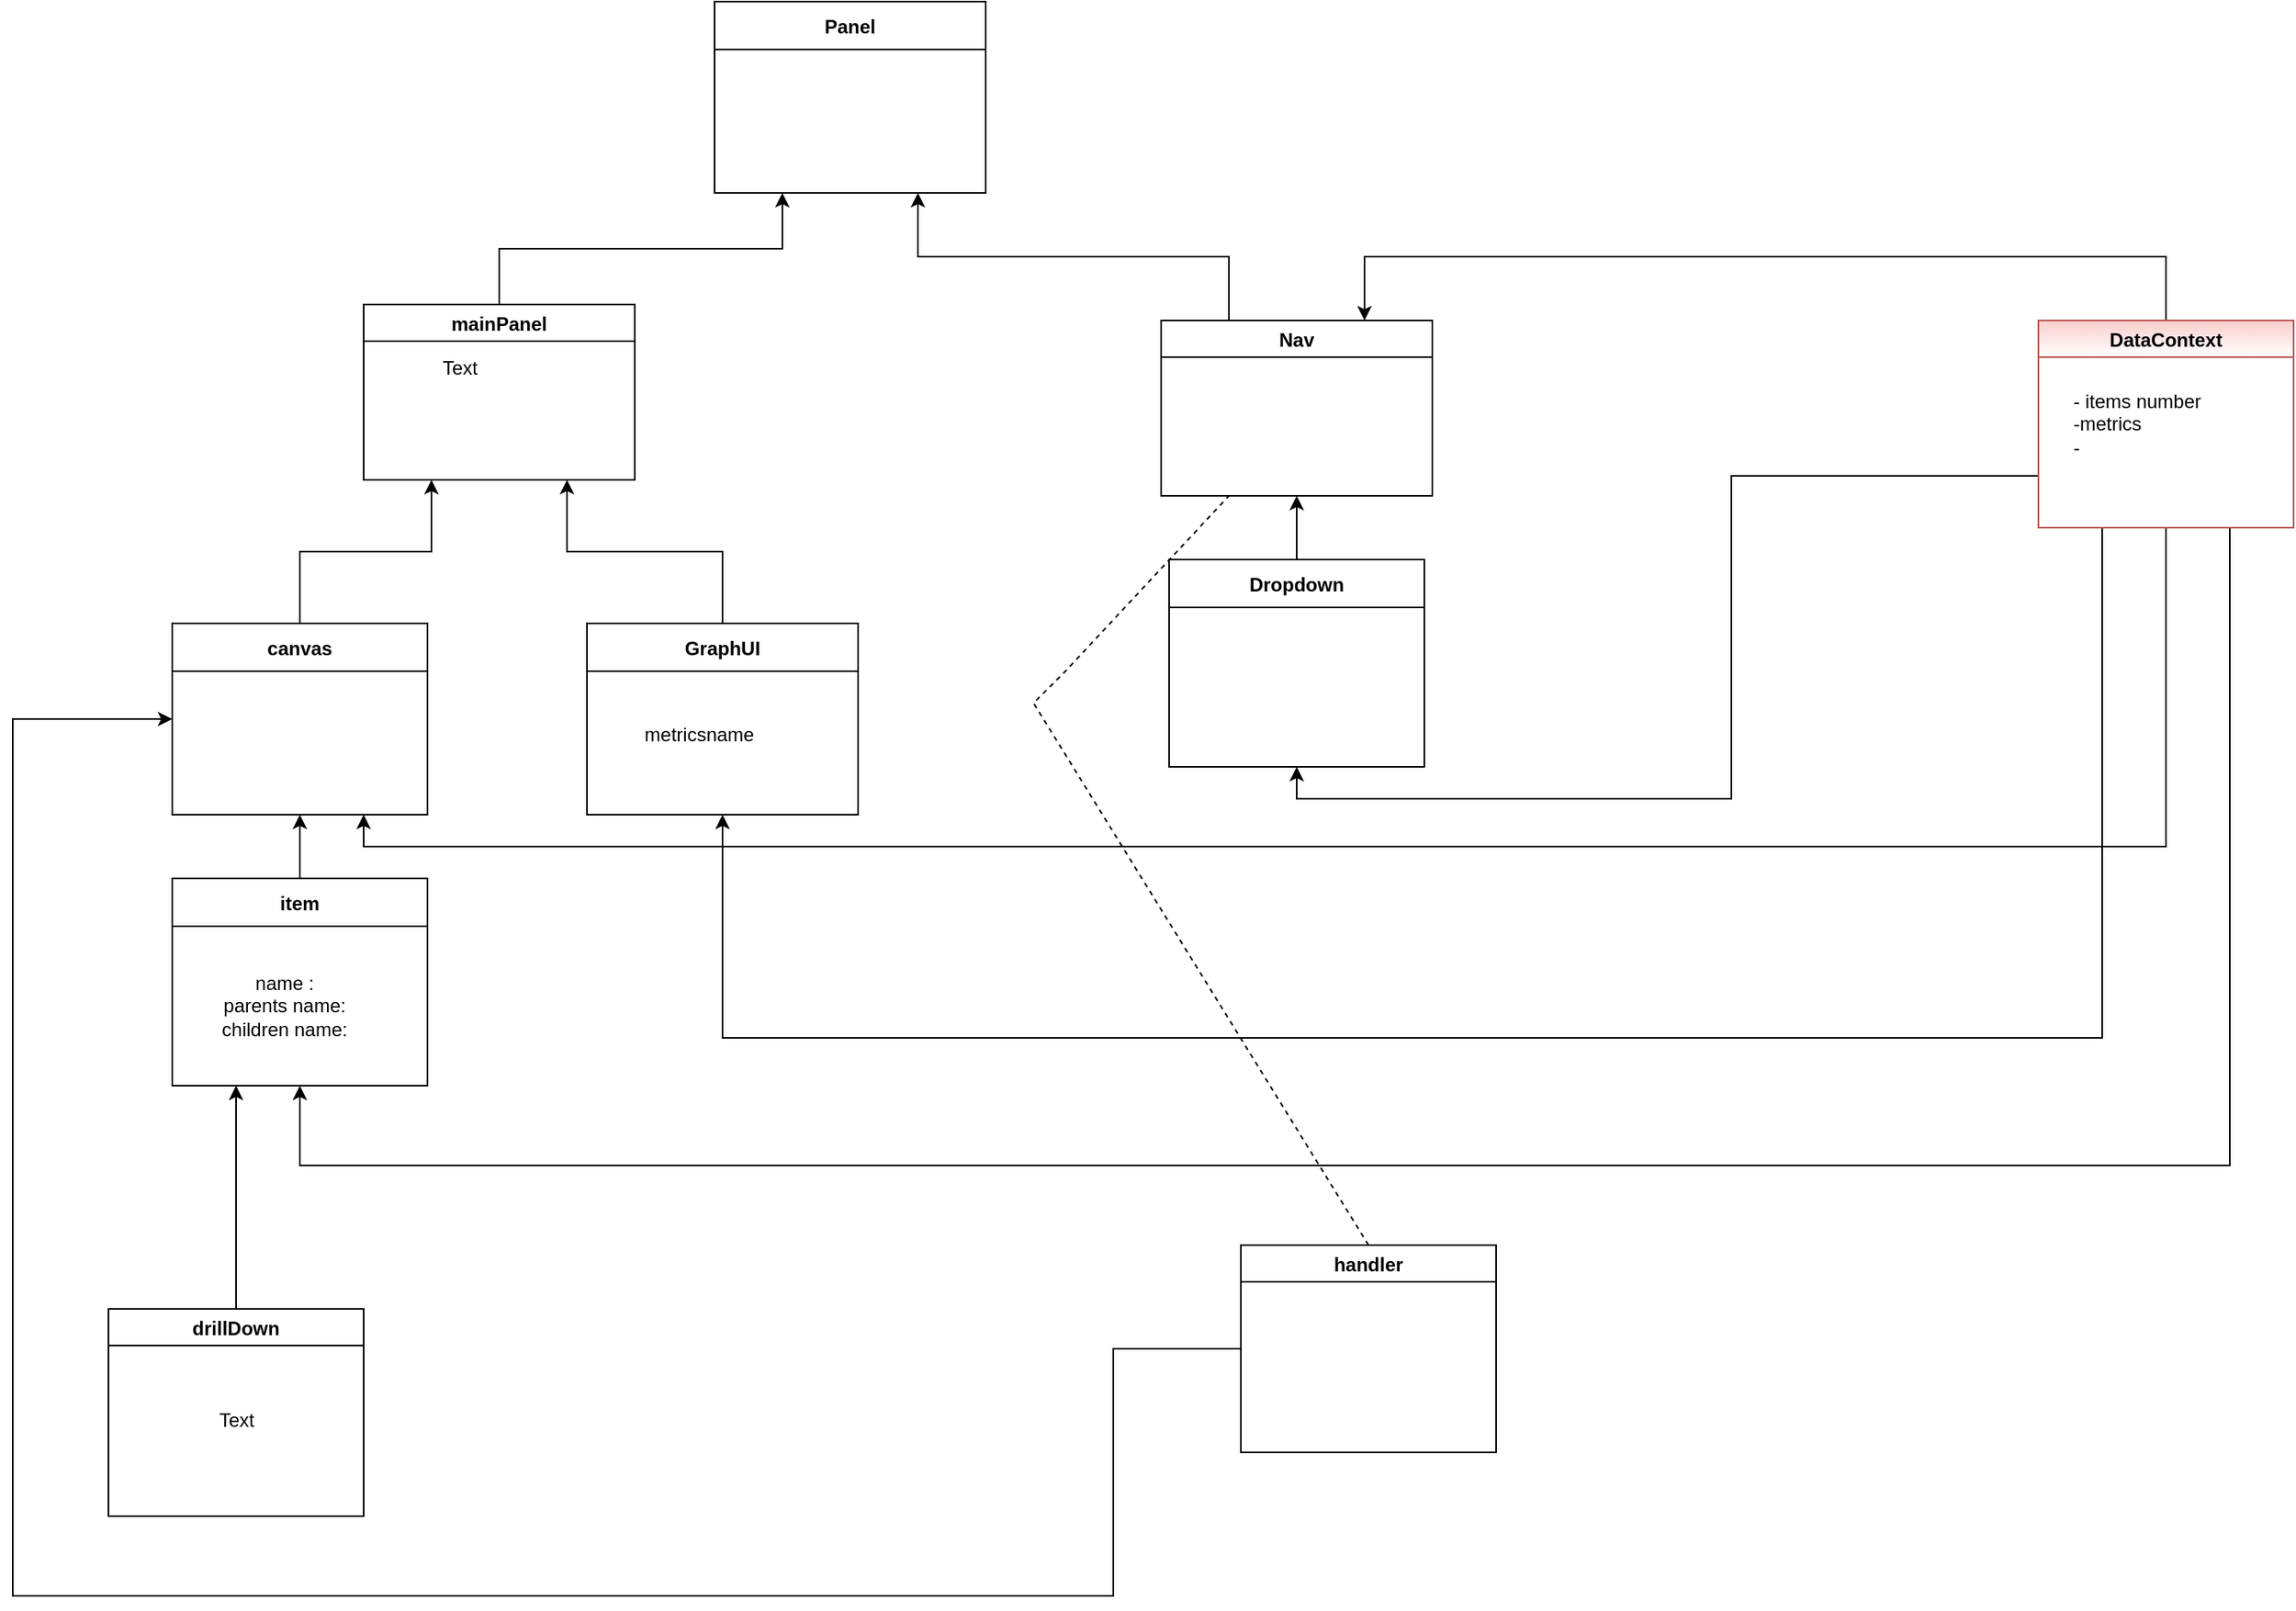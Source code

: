 <mxfile version="15.7.3" type="github">
  <diagram id="wOV027mfHfYz6Kvpdw_u" name="Page-1">
    <mxGraphModel dx="2805" dy="980" grid="1" gridSize="10" guides="1" tooltips="1" connect="1" arrows="1" fold="1" page="1" pageScale="1" pageWidth="850" pageHeight="1100" math="0" shadow="0">
      <root>
        <mxCell id="0" />
        <mxCell id="1" parent="0" />
        <mxCell id="j2CHza1dFCDNHK3temvZ-5" value="Panel" style="swimlane;startSize=30;" vertex="1" parent="1">
          <mxGeometry x="350" y="50" width="170" height="120" as="geometry" />
        </mxCell>
        <mxCell id="j2CHza1dFCDNHK3temvZ-43" style="edgeStyle=orthogonalEdgeStyle;rounded=0;orthogonalLoop=1;jettySize=auto;html=1;exitX=0.5;exitY=0;exitDx=0;exitDy=0;entryX=0.25;entryY=1;entryDx=0;entryDy=0;" edge="1" parent="1" source="j2CHza1dFCDNHK3temvZ-6" target="j2CHza1dFCDNHK3temvZ-5">
          <mxGeometry relative="1" as="geometry" />
        </mxCell>
        <mxCell id="j2CHza1dFCDNHK3temvZ-6" value="mainPanel" style="swimlane;startSize=23;" vertex="1" parent="1">
          <mxGeometry x="130" y="240" width="170" height="110" as="geometry" />
        </mxCell>
        <mxCell id="j2CHza1dFCDNHK3temvZ-33" style="edgeStyle=orthogonalEdgeStyle;rounded=0;orthogonalLoop=1;jettySize=auto;html=1;exitX=0.5;exitY=0;exitDx=0;exitDy=0;entryX=0.75;entryY=1;entryDx=0;entryDy=0;" edge="1" parent="1" source="j2CHza1dFCDNHK3temvZ-7" target="j2CHza1dFCDNHK3temvZ-6">
          <mxGeometry relative="1" as="geometry" />
        </mxCell>
        <mxCell id="j2CHza1dFCDNHK3temvZ-7" value="GraphUI" style="swimlane;startSize=30;" vertex="1" parent="1">
          <mxGeometry x="270" y="440" width="170" height="120" as="geometry" />
        </mxCell>
        <mxCell id="j2CHza1dFCDNHK3temvZ-41" style="edgeStyle=orthogonalEdgeStyle;rounded=0;orthogonalLoop=1;jettySize=auto;html=1;exitX=0.25;exitY=0;exitDx=0;exitDy=0;entryX=0.75;entryY=1;entryDx=0;entryDy=0;" edge="1" parent="1" source="j2CHza1dFCDNHK3temvZ-10" target="j2CHza1dFCDNHK3temvZ-5">
          <mxGeometry relative="1" as="geometry" />
        </mxCell>
        <mxCell id="j2CHza1dFCDNHK3temvZ-10" value="Nav" style="swimlane;" vertex="1" parent="1">
          <mxGeometry x="630" y="250" width="170" height="110" as="geometry">
            <mxRectangle x="630" y="250" width="50" height="23" as="alternateBounds" />
          </mxGeometry>
        </mxCell>
        <mxCell id="j2CHza1dFCDNHK3temvZ-16" style="edgeStyle=orthogonalEdgeStyle;rounded=0;orthogonalLoop=1;jettySize=auto;html=1;exitX=0.5;exitY=0;exitDx=0;exitDy=0;entryX=0.5;entryY=1;entryDx=0;entryDy=0;" edge="1" parent="1" source="j2CHza1dFCDNHK3temvZ-14" target="j2CHza1dFCDNHK3temvZ-10">
          <mxGeometry relative="1" as="geometry" />
        </mxCell>
        <mxCell id="j2CHza1dFCDNHK3temvZ-14" value="Dropdown" style="swimlane;startSize=30;" vertex="1" parent="1">
          <mxGeometry x="635" y="400" width="160" height="130" as="geometry">
            <mxRectangle x="635" y="420" width="90" height="30" as="alternateBounds" />
          </mxGeometry>
        </mxCell>
        <mxCell id="j2CHza1dFCDNHK3temvZ-29" style="edgeStyle=orthogonalEdgeStyle;rounded=0;orthogonalLoop=1;jettySize=auto;html=1;exitX=0.5;exitY=0;exitDx=0;exitDy=0;entryX=0.25;entryY=1;entryDx=0;entryDy=0;" edge="1" parent="1" source="j2CHza1dFCDNHK3temvZ-17" target="j2CHza1dFCDNHK3temvZ-6">
          <mxGeometry relative="1" as="geometry" />
        </mxCell>
        <mxCell id="j2CHza1dFCDNHK3temvZ-17" value="canvas" style="swimlane;startSize=30;" vertex="1" parent="1">
          <mxGeometry x="10" y="440" width="160" height="120" as="geometry" />
        </mxCell>
        <mxCell id="j2CHza1dFCDNHK3temvZ-36" style="edgeStyle=orthogonalEdgeStyle;rounded=0;orthogonalLoop=1;jettySize=auto;html=1;exitX=0.5;exitY=0;exitDx=0;exitDy=0;entryX=0.5;entryY=1;entryDx=0;entryDy=0;" edge="1" parent="1" source="j2CHza1dFCDNHK3temvZ-19" target="j2CHza1dFCDNHK3temvZ-17">
          <mxGeometry relative="1" as="geometry" />
        </mxCell>
        <mxCell id="j2CHza1dFCDNHK3temvZ-19" value="item" style="swimlane;startSize=30;" vertex="1" parent="1">
          <mxGeometry x="10" y="600" width="160" height="130" as="geometry" />
        </mxCell>
        <mxCell id="j2CHza1dFCDNHK3temvZ-23" style="edgeStyle=orthogonalEdgeStyle;rounded=0;orthogonalLoop=1;jettySize=auto;html=1;exitX=0.5;exitY=0;exitDx=0;exitDy=0;entryX=0.75;entryY=0;entryDx=0;entryDy=0;" edge="1" parent="1" source="j2CHza1dFCDNHK3temvZ-22" target="j2CHza1dFCDNHK3temvZ-10">
          <mxGeometry relative="1" as="geometry">
            <Array as="points">
              <mxPoint x="1260" y="210" />
              <mxPoint x="758" y="210" />
            </Array>
          </mxGeometry>
        </mxCell>
        <mxCell id="j2CHza1dFCDNHK3temvZ-34" style="edgeStyle=orthogonalEdgeStyle;rounded=0;orthogonalLoop=1;jettySize=auto;html=1;exitX=0.25;exitY=1;exitDx=0;exitDy=0;entryX=0.5;entryY=1;entryDx=0;entryDy=0;" edge="1" parent="1" source="j2CHza1dFCDNHK3temvZ-22" target="j2CHza1dFCDNHK3temvZ-7">
          <mxGeometry relative="1" as="geometry">
            <Array as="points">
              <mxPoint x="1220" y="700" />
              <mxPoint x="355" y="700" />
            </Array>
          </mxGeometry>
        </mxCell>
        <mxCell id="j2CHza1dFCDNHK3temvZ-44" style="edgeStyle=orthogonalEdgeStyle;rounded=0;orthogonalLoop=1;jettySize=auto;html=1;exitX=0.75;exitY=1;exitDx=0;exitDy=0;entryX=0.5;entryY=1;entryDx=0;entryDy=0;" edge="1" parent="1" source="j2CHza1dFCDNHK3temvZ-22" target="j2CHza1dFCDNHK3temvZ-19">
          <mxGeometry relative="1" as="geometry">
            <Array as="points">
              <mxPoint x="1300" y="780" />
              <mxPoint x="90" y="780" />
            </Array>
          </mxGeometry>
        </mxCell>
        <mxCell id="j2CHza1dFCDNHK3temvZ-47" style="edgeStyle=orthogonalEdgeStyle;rounded=0;orthogonalLoop=1;jettySize=auto;html=1;exitX=0.5;exitY=1;exitDx=0;exitDy=0;entryX=0.75;entryY=1;entryDx=0;entryDy=0;" edge="1" parent="1" source="j2CHza1dFCDNHK3temvZ-22" target="j2CHza1dFCDNHK3temvZ-17">
          <mxGeometry relative="1" as="geometry">
            <Array as="points">
              <mxPoint x="1260" y="580" />
              <mxPoint x="130" y="580" />
            </Array>
          </mxGeometry>
        </mxCell>
        <mxCell id="j2CHza1dFCDNHK3temvZ-51" style="edgeStyle=orthogonalEdgeStyle;rounded=0;orthogonalLoop=1;jettySize=auto;html=1;exitX=0;exitY=0.75;exitDx=0;exitDy=0;entryX=0.5;entryY=1;entryDx=0;entryDy=0;" edge="1" parent="1" source="j2CHza1dFCDNHK3temvZ-22" target="j2CHza1dFCDNHK3temvZ-14">
          <mxGeometry relative="1" as="geometry" />
        </mxCell>
        <mxCell id="j2CHza1dFCDNHK3temvZ-22" value="DataContext" style="swimlane;fillColor=#f8cecc;strokeColor=#b85450;swimlaneFillColor=none;gradientColor=#ffffff;" vertex="1" parent="1">
          <mxGeometry x="1180" y="250" width="160" height="130" as="geometry" />
        </mxCell>
        <mxCell id="j2CHza1dFCDNHK3temvZ-27" value="&lt;div align=&quot;left&quot;&gt;- items number&lt;/div&gt;&lt;div align=&quot;left&quot;&gt;-metrics&lt;/div&gt;&lt;div align=&quot;left&quot;&gt;- &lt;br&gt;&lt;/div&gt;" style="text;html=1;align=left;verticalAlign=middle;resizable=0;points=[];autosize=1;strokeColor=none;fillColor=none;" vertex="1" parent="j2CHza1dFCDNHK3temvZ-22">
          <mxGeometry x="20" y="40" width="100" height="50" as="geometry" />
        </mxCell>
        <mxCell id="j2CHza1dFCDNHK3temvZ-50" style="edgeStyle=orthogonalEdgeStyle;rounded=0;orthogonalLoop=1;jettySize=auto;html=1;exitX=0.5;exitY=0;exitDx=0;exitDy=0;entryX=0.25;entryY=1;entryDx=0;entryDy=0;" edge="1" parent="1" source="j2CHza1dFCDNHK3temvZ-48" target="j2CHza1dFCDNHK3temvZ-19">
          <mxGeometry relative="1" as="geometry" />
        </mxCell>
        <mxCell id="j2CHza1dFCDNHK3temvZ-48" value="drillDown" style="swimlane;" vertex="1" parent="1">
          <mxGeometry x="-30" y="870" width="160" height="130" as="geometry" />
        </mxCell>
        <mxCell id="j2CHza1dFCDNHK3temvZ-49" value="&lt;div&gt;name :&lt;/div&gt;&lt;div&gt;parents name:&lt;/div&gt;&lt;div&gt;children name:&lt;br&gt;&lt;/div&gt;" style="text;html=1;align=center;verticalAlign=middle;resizable=0;points=[];autosize=1;strokeColor=none;fillColor=none;" vertex="1" parent="1">
          <mxGeometry x="30" y="655" width="100" height="50" as="geometry" />
        </mxCell>
        <mxCell id="j2CHza1dFCDNHK3temvZ-52" value="Text" style="text;html=1;align=center;verticalAlign=middle;resizable=0;points=[];autosize=1;strokeColor=none;fillColor=none;" vertex="1" parent="1">
          <mxGeometry x="30" y="930" width="40" height="20" as="geometry" />
        </mxCell>
        <mxCell id="j2CHza1dFCDNHK3temvZ-53" value="Text" style="text;html=1;align=center;verticalAlign=middle;resizable=0;points=[];autosize=1;strokeColor=none;fillColor=none;" vertex="1" parent="1">
          <mxGeometry x="170" y="270" width="40" height="20" as="geometry" />
        </mxCell>
        <mxCell id="j2CHza1dFCDNHK3temvZ-57" style="edgeStyle=orthogonalEdgeStyle;rounded=0;orthogonalLoop=1;jettySize=auto;html=1;exitX=0;exitY=0.5;exitDx=0;exitDy=0;entryX=0;entryY=0.5;entryDx=0;entryDy=0;" edge="1" parent="1" source="j2CHza1dFCDNHK3temvZ-55" target="j2CHza1dFCDNHK3temvZ-17">
          <mxGeometry relative="1" as="geometry">
            <Array as="points">
              <mxPoint x="600" y="1050" />
              <mxPoint x="-90" y="1050" />
              <mxPoint x="-90" y="500" />
            </Array>
          </mxGeometry>
        </mxCell>
        <mxCell id="j2CHza1dFCDNHK3temvZ-55" value="handler" style="swimlane;" vertex="1" parent="1">
          <mxGeometry x="680" y="830" width="160" height="130" as="geometry" />
        </mxCell>
        <mxCell id="j2CHza1dFCDNHK3temvZ-56" value="" style="endArrow=none;dashed=1;html=1;rounded=0;exitX=0.5;exitY=0;exitDx=0;exitDy=0;entryX=0.25;entryY=1;entryDx=0;entryDy=0;" edge="1" parent="1" source="j2CHza1dFCDNHK3temvZ-55" target="j2CHza1dFCDNHK3temvZ-10">
          <mxGeometry width="50" height="50" relative="1" as="geometry">
            <mxPoint x="640" y="590" as="sourcePoint" />
            <mxPoint x="690" y="540" as="targetPoint" />
            <Array as="points">
              <mxPoint x="550" y="490" />
              <mxPoint x="570" y="470" />
            </Array>
          </mxGeometry>
        </mxCell>
        <mxCell id="j2CHza1dFCDNHK3temvZ-58" value="&lt;div&gt;metricsname&lt;/div&gt;" style="text;html=1;align=center;verticalAlign=middle;resizable=0;points=[];autosize=1;strokeColor=none;fillColor=none;" vertex="1" parent="1">
          <mxGeometry x="300" y="500" width="80" height="20" as="geometry" />
        </mxCell>
      </root>
    </mxGraphModel>
  </diagram>
</mxfile>
